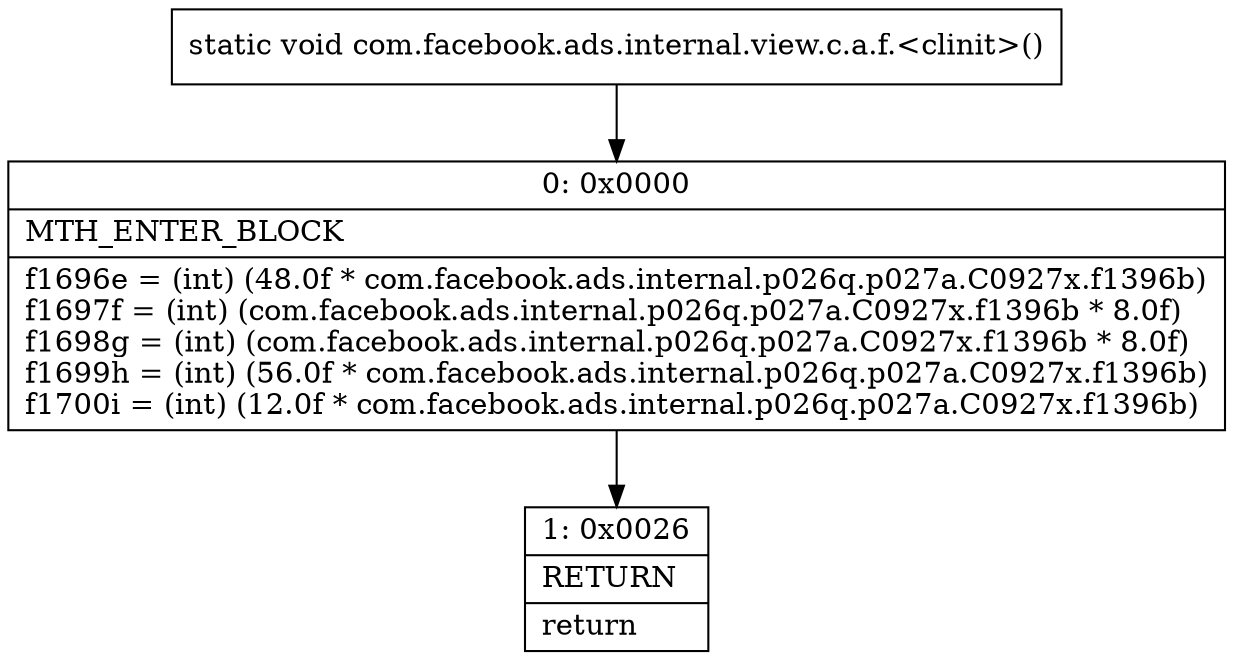 digraph "CFG forcom.facebook.ads.internal.view.c.a.f.\<clinit\>()V" {
Node_0 [shape=record,label="{0\:\ 0x0000|MTH_ENTER_BLOCK\l|f1696e = (int) (48.0f * com.facebook.ads.internal.p026q.p027a.C0927x.f1396b)\lf1697f = (int) (com.facebook.ads.internal.p026q.p027a.C0927x.f1396b * 8.0f)\lf1698g = (int) (com.facebook.ads.internal.p026q.p027a.C0927x.f1396b * 8.0f)\lf1699h = (int) (56.0f * com.facebook.ads.internal.p026q.p027a.C0927x.f1396b)\lf1700i = (int) (12.0f * com.facebook.ads.internal.p026q.p027a.C0927x.f1396b)\l}"];
Node_1 [shape=record,label="{1\:\ 0x0026|RETURN\l|return\l}"];
MethodNode[shape=record,label="{static void com.facebook.ads.internal.view.c.a.f.\<clinit\>() }"];
MethodNode -> Node_0;
Node_0 -> Node_1;
}

